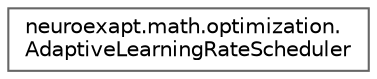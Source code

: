 digraph "Graphical Class Hierarchy"
{
 // LATEX_PDF_SIZE
  bgcolor="transparent";
  edge [fontname=Helvetica,fontsize=10,labelfontname=Helvetica,labelfontsize=10];
  node [fontname=Helvetica,fontsize=10,shape=box,height=0.2,width=0.4];
  rankdir="LR";
  Node0 [id="Node000000",label="neuroexapt.math.optimization.\lAdaptiveLearningRateScheduler",height=0.2,width=0.4,color="grey40", fillcolor="white", style="filled",URL="$classneuroexapt_1_1math_1_1optimization_1_1AdaptiveLearningRateScheduler.html",tooltip=" "];
}
